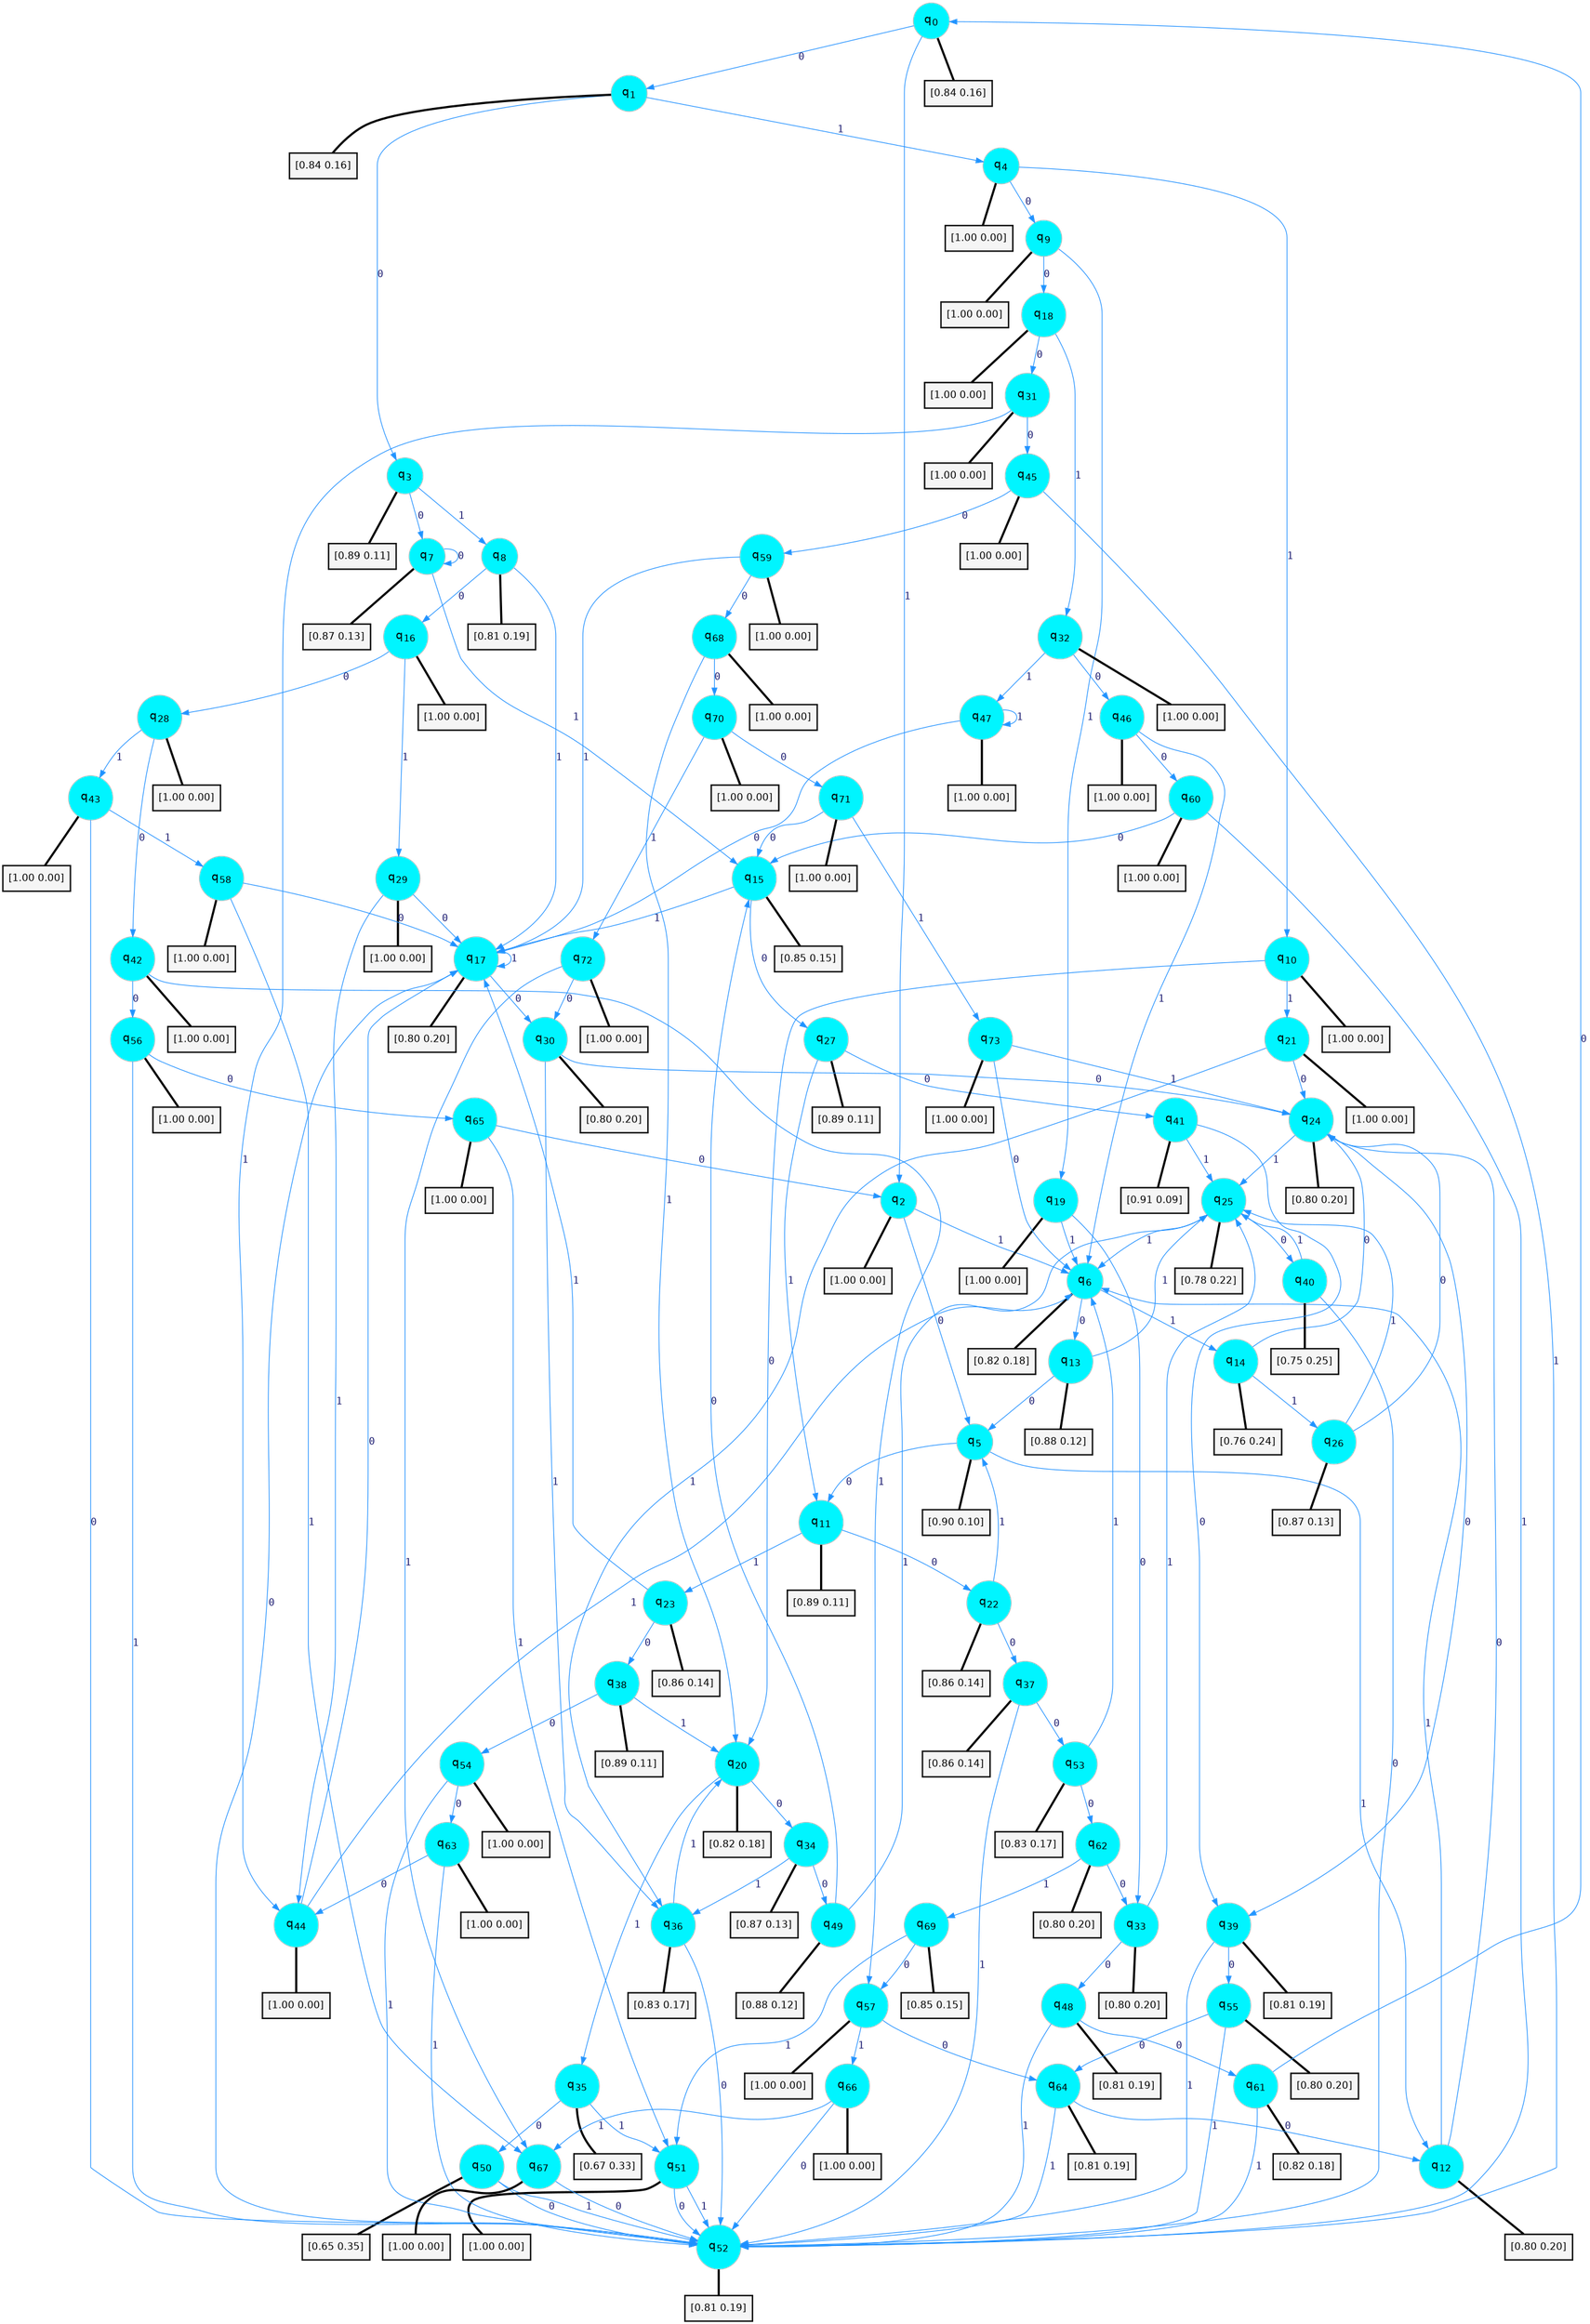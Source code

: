 digraph G {
graph [
bgcolor=transparent, dpi=300, rankdir=TD, size="40,25"];
node [
color=gray, fillcolor=turquoise1, fontcolor=black, fontname=Helvetica, fontsize=16, fontweight=bold, shape=circle, style=filled];
edge [
arrowsize=1, color=dodgerblue1, fontcolor=midnightblue, fontname=courier, fontweight=bold, penwidth=1, style=solid, weight=20];
0[label=<q<SUB>0</SUB>>];
1[label=<q<SUB>1</SUB>>];
2[label=<q<SUB>2</SUB>>];
3[label=<q<SUB>3</SUB>>];
4[label=<q<SUB>4</SUB>>];
5[label=<q<SUB>5</SUB>>];
6[label=<q<SUB>6</SUB>>];
7[label=<q<SUB>7</SUB>>];
8[label=<q<SUB>8</SUB>>];
9[label=<q<SUB>9</SUB>>];
10[label=<q<SUB>10</SUB>>];
11[label=<q<SUB>11</SUB>>];
12[label=<q<SUB>12</SUB>>];
13[label=<q<SUB>13</SUB>>];
14[label=<q<SUB>14</SUB>>];
15[label=<q<SUB>15</SUB>>];
16[label=<q<SUB>16</SUB>>];
17[label=<q<SUB>17</SUB>>];
18[label=<q<SUB>18</SUB>>];
19[label=<q<SUB>19</SUB>>];
20[label=<q<SUB>20</SUB>>];
21[label=<q<SUB>21</SUB>>];
22[label=<q<SUB>22</SUB>>];
23[label=<q<SUB>23</SUB>>];
24[label=<q<SUB>24</SUB>>];
25[label=<q<SUB>25</SUB>>];
26[label=<q<SUB>26</SUB>>];
27[label=<q<SUB>27</SUB>>];
28[label=<q<SUB>28</SUB>>];
29[label=<q<SUB>29</SUB>>];
30[label=<q<SUB>30</SUB>>];
31[label=<q<SUB>31</SUB>>];
32[label=<q<SUB>32</SUB>>];
33[label=<q<SUB>33</SUB>>];
34[label=<q<SUB>34</SUB>>];
35[label=<q<SUB>35</SUB>>];
36[label=<q<SUB>36</SUB>>];
37[label=<q<SUB>37</SUB>>];
38[label=<q<SUB>38</SUB>>];
39[label=<q<SUB>39</SUB>>];
40[label=<q<SUB>40</SUB>>];
41[label=<q<SUB>41</SUB>>];
42[label=<q<SUB>42</SUB>>];
43[label=<q<SUB>43</SUB>>];
44[label=<q<SUB>44</SUB>>];
45[label=<q<SUB>45</SUB>>];
46[label=<q<SUB>46</SUB>>];
47[label=<q<SUB>47</SUB>>];
48[label=<q<SUB>48</SUB>>];
49[label=<q<SUB>49</SUB>>];
50[label=<q<SUB>50</SUB>>];
51[label=<q<SUB>51</SUB>>];
52[label=<q<SUB>52</SUB>>];
53[label=<q<SUB>53</SUB>>];
54[label=<q<SUB>54</SUB>>];
55[label=<q<SUB>55</SUB>>];
56[label=<q<SUB>56</SUB>>];
57[label=<q<SUB>57</SUB>>];
58[label=<q<SUB>58</SUB>>];
59[label=<q<SUB>59</SUB>>];
60[label=<q<SUB>60</SUB>>];
61[label=<q<SUB>61</SUB>>];
62[label=<q<SUB>62</SUB>>];
63[label=<q<SUB>63</SUB>>];
64[label=<q<SUB>64</SUB>>];
65[label=<q<SUB>65</SUB>>];
66[label=<q<SUB>66</SUB>>];
67[label=<q<SUB>67</SUB>>];
68[label=<q<SUB>68</SUB>>];
69[label=<q<SUB>69</SUB>>];
70[label=<q<SUB>70</SUB>>];
71[label=<q<SUB>71</SUB>>];
72[label=<q<SUB>72</SUB>>];
73[label=<q<SUB>73</SUB>>];
74[label="[0.84 0.16]", shape=box,fontcolor=black, fontname=Helvetica, fontsize=14, penwidth=2, fillcolor=whitesmoke,color=black];
75[label="[0.84 0.16]", shape=box,fontcolor=black, fontname=Helvetica, fontsize=14, penwidth=2, fillcolor=whitesmoke,color=black];
76[label="[1.00 0.00]", shape=box,fontcolor=black, fontname=Helvetica, fontsize=14, penwidth=2, fillcolor=whitesmoke,color=black];
77[label="[0.89 0.11]", shape=box,fontcolor=black, fontname=Helvetica, fontsize=14, penwidth=2, fillcolor=whitesmoke,color=black];
78[label="[1.00 0.00]", shape=box,fontcolor=black, fontname=Helvetica, fontsize=14, penwidth=2, fillcolor=whitesmoke,color=black];
79[label="[0.90 0.10]", shape=box,fontcolor=black, fontname=Helvetica, fontsize=14, penwidth=2, fillcolor=whitesmoke,color=black];
80[label="[0.82 0.18]", shape=box,fontcolor=black, fontname=Helvetica, fontsize=14, penwidth=2, fillcolor=whitesmoke,color=black];
81[label="[0.87 0.13]", shape=box,fontcolor=black, fontname=Helvetica, fontsize=14, penwidth=2, fillcolor=whitesmoke,color=black];
82[label="[0.81 0.19]", shape=box,fontcolor=black, fontname=Helvetica, fontsize=14, penwidth=2, fillcolor=whitesmoke,color=black];
83[label="[1.00 0.00]", shape=box,fontcolor=black, fontname=Helvetica, fontsize=14, penwidth=2, fillcolor=whitesmoke,color=black];
84[label="[1.00 0.00]", shape=box,fontcolor=black, fontname=Helvetica, fontsize=14, penwidth=2, fillcolor=whitesmoke,color=black];
85[label="[0.89 0.11]", shape=box,fontcolor=black, fontname=Helvetica, fontsize=14, penwidth=2, fillcolor=whitesmoke,color=black];
86[label="[0.80 0.20]", shape=box,fontcolor=black, fontname=Helvetica, fontsize=14, penwidth=2, fillcolor=whitesmoke,color=black];
87[label="[0.88 0.12]", shape=box,fontcolor=black, fontname=Helvetica, fontsize=14, penwidth=2, fillcolor=whitesmoke,color=black];
88[label="[0.76 0.24]", shape=box,fontcolor=black, fontname=Helvetica, fontsize=14, penwidth=2, fillcolor=whitesmoke,color=black];
89[label="[0.85 0.15]", shape=box,fontcolor=black, fontname=Helvetica, fontsize=14, penwidth=2, fillcolor=whitesmoke,color=black];
90[label="[1.00 0.00]", shape=box,fontcolor=black, fontname=Helvetica, fontsize=14, penwidth=2, fillcolor=whitesmoke,color=black];
91[label="[0.80 0.20]", shape=box,fontcolor=black, fontname=Helvetica, fontsize=14, penwidth=2, fillcolor=whitesmoke,color=black];
92[label="[1.00 0.00]", shape=box,fontcolor=black, fontname=Helvetica, fontsize=14, penwidth=2, fillcolor=whitesmoke,color=black];
93[label="[1.00 0.00]", shape=box,fontcolor=black, fontname=Helvetica, fontsize=14, penwidth=2, fillcolor=whitesmoke,color=black];
94[label="[0.82 0.18]", shape=box,fontcolor=black, fontname=Helvetica, fontsize=14, penwidth=2, fillcolor=whitesmoke,color=black];
95[label="[1.00 0.00]", shape=box,fontcolor=black, fontname=Helvetica, fontsize=14, penwidth=2, fillcolor=whitesmoke,color=black];
96[label="[0.86 0.14]", shape=box,fontcolor=black, fontname=Helvetica, fontsize=14, penwidth=2, fillcolor=whitesmoke,color=black];
97[label="[0.86 0.14]", shape=box,fontcolor=black, fontname=Helvetica, fontsize=14, penwidth=2, fillcolor=whitesmoke,color=black];
98[label="[0.80 0.20]", shape=box,fontcolor=black, fontname=Helvetica, fontsize=14, penwidth=2, fillcolor=whitesmoke,color=black];
99[label="[0.78 0.22]", shape=box,fontcolor=black, fontname=Helvetica, fontsize=14, penwidth=2, fillcolor=whitesmoke,color=black];
100[label="[0.87 0.13]", shape=box,fontcolor=black, fontname=Helvetica, fontsize=14, penwidth=2, fillcolor=whitesmoke,color=black];
101[label="[0.89 0.11]", shape=box,fontcolor=black, fontname=Helvetica, fontsize=14, penwidth=2, fillcolor=whitesmoke,color=black];
102[label="[1.00 0.00]", shape=box,fontcolor=black, fontname=Helvetica, fontsize=14, penwidth=2, fillcolor=whitesmoke,color=black];
103[label="[1.00 0.00]", shape=box,fontcolor=black, fontname=Helvetica, fontsize=14, penwidth=2, fillcolor=whitesmoke,color=black];
104[label="[0.80 0.20]", shape=box,fontcolor=black, fontname=Helvetica, fontsize=14, penwidth=2, fillcolor=whitesmoke,color=black];
105[label="[1.00 0.00]", shape=box,fontcolor=black, fontname=Helvetica, fontsize=14, penwidth=2, fillcolor=whitesmoke,color=black];
106[label="[1.00 0.00]", shape=box,fontcolor=black, fontname=Helvetica, fontsize=14, penwidth=2, fillcolor=whitesmoke,color=black];
107[label="[0.80 0.20]", shape=box,fontcolor=black, fontname=Helvetica, fontsize=14, penwidth=2, fillcolor=whitesmoke,color=black];
108[label="[0.87 0.13]", shape=box,fontcolor=black, fontname=Helvetica, fontsize=14, penwidth=2, fillcolor=whitesmoke,color=black];
109[label="[0.67 0.33]", shape=box,fontcolor=black, fontname=Helvetica, fontsize=14, penwidth=2, fillcolor=whitesmoke,color=black];
110[label="[0.83 0.17]", shape=box,fontcolor=black, fontname=Helvetica, fontsize=14, penwidth=2, fillcolor=whitesmoke,color=black];
111[label="[0.86 0.14]", shape=box,fontcolor=black, fontname=Helvetica, fontsize=14, penwidth=2, fillcolor=whitesmoke,color=black];
112[label="[0.89 0.11]", shape=box,fontcolor=black, fontname=Helvetica, fontsize=14, penwidth=2, fillcolor=whitesmoke,color=black];
113[label="[0.81 0.19]", shape=box,fontcolor=black, fontname=Helvetica, fontsize=14, penwidth=2, fillcolor=whitesmoke,color=black];
114[label="[0.75 0.25]", shape=box,fontcolor=black, fontname=Helvetica, fontsize=14, penwidth=2, fillcolor=whitesmoke,color=black];
115[label="[0.91 0.09]", shape=box,fontcolor=black, fontname=Helvetica, fontsize=14, penwidth=2, fillcolor=whitesmoke,color=black];
116[label="[1.00 0.00]", shape=box,fontcolor=black, fontname=Helvetica, fontsize=14, penwidth=2, fillcolor=whitesmoke,color=black];
117[label="[1.00 0.00]", shape=box,fontcolor=black, fontname=Helvetica, fontsize=14, penwidth=2, fillcolor=whitesmoke,color=black];
118[label="[1.00 0.00]", shape=box,fontcolor=black, fontname=Helvetica, fontsize=14, penwidth=2, fillcolor=whitesmoke,color=black];
119[label="[1.00 0.00]", shape=box,fontcolor=black, fontname=Helvetica, fontsize=14, penwidth=2, fillcolor=whitesmoke,color=black];
120[label="[1.00 0.00]", shape=box,fontcolor=black, fontname=Helvetica, fontsize=14, penwidth=2, fillcolor=whitesmoke,color=black];
121[label="[1.00 0.00]", shape=box,fontcolor=black, fontname=Helvetica, fontsize=14, penwidth=2, fillcolor=whitesmoke,color=black];
122[label="[0.81 0.19]", shape=box,fontcolor=black, fontname=Helvetica, fontsize=14, penwidth=2, fillcolor=whitesmoke,color=black];
123[label="[0.88 0.12]", shape=box,fontcolor=black, fontname=Helvetica, fontsize=14, penwidth=2, fillcolor=whitesmoke,color=black];
124[label="[0.65 0.35]", shape=box,fontcolor=black, fontname=Helvetica, fontsize=14, penwidth=2, fillcolor=whitesmoke,color=black];
125[label="[1.00 0.00]", shape=box,fontcolor=black, fontname=Helvetica, fontsize=14, penwidth=2, fillcolor=whitesmoke,color=black];
126[label="[0.81 0.19]", shape=box,fontcolor=black, fontname=Helvetica, fontsize=14, penwidth=2, fillcolor=whitesmoke,color=black];
127[label="[0.83 0.17]", shape=box,fontcolor=black, fontname=Helvetica, fontsize=14, penwidth=2, fillcolor=whitesmoke,color=black];
128[label="[1.00 0.00]", shape=box,fontcolor=black, fontname=Helvetica, fontsize=14, penwidth=2, fillcolor=whitesmoke,color=black];
129[label="[0.80 0.20]", shape=box,fontcolor=black, fontname=Helvetica, fontsize=14, penwidth=2, fillcolor=whitesmoke,color=black];
130[label="[1.00 0.00]", shape=box,fontcolor=black, fontname=Helvetica, fontsize=14, penwidth=2, fillcolor=whitesmoke,color=black];
131[label="[1.00 0.00]", shape=box,fontcolor=black, fontname=Helvetica, fontsize=14, penwidth=2, fillcolor=whitesmoke,color=black];
132[label="[1.00 0.00]", shape=box,fontcolor=black, fontname=Helvetica, fontsize=14, penwidth=2, fillcolor=whitesmoke,color=black];
133[label="[1.00 0.00]", shape=box,fontcolor=black, fontname=Helvetica, fontsize=14, penwidth=2, fillcolor=whitesmoke,color=black];
134[label="[1.00 0.00]", shape=box,fontcolor=black, fontname=Helvetica, fontsize=14, penwidth=2, fillcolor=whitesmoke,color=black];
135[label="[0.82 0.18]", shape=box,fontcolor=black, fontname=Helvetica, fontsize=14, penwidth=2, fillcolor=whitesmoke,color=black];
136[label="[0.80 0.20]", shape=box,fontcolor=black, fontname=Helvetica, fontsize=14, penwidth=2, fillcolor=whitesmoke,color=black];
137[label="[1.00 0.00]", shape=box,fontcolor=black, fontname=Helvetica, fontsize=14, penwidth=2, fillcolor=whitesmoke,color=black];
138[label="[0.81 0.19]", shape=box,fontcolor=black, fontname=Helvetica, fontsize=14, penwidth=2, fillcolor=whitesmoke,color=black];
139[label="[1.00 0.00]", shape=box,fontcolor=black, fontname=Helvetica, fontsize=14, penwidth=2, fillcolor=whitesmoke,color=black];
140[label="[1.00 0.00]", shape=box,fontcolor=black, fontname=Helvetica, fontsize=14, penwidth=2, fillcolor=whitesmoke,color=black];
141[label="[1.00 0.00]", shape=box,fontcolor=black, fontname=Helvetica, fontsize=14, penwidth=2, fillcolor=whitesmoke,color=black];
142[label="[1.00 0.00]", shape=box,fontcolor=black, fontname=Helvetica, fontsize=14, penwidth=2, fillcolor=whitesmoke,color=black];
143[label="[0.85 0.15]", shape=box,fontcolor=black, fontname=Helvetica, fontsize=14, penwidth=2, fillcolor=whitesmoke,color=black];
144[label="[1.00 0.00]", shape=box,fontcolor=black, fontname=Helvetica, fontsize=14, penwidth=2, fillcolor=whitesmoke,color=black];
145[label="[1.00 0.00]", shape=box,fontcolor=black, fontname=Helvetica, fontsize=14, penwidth=2, fillcolor=whitesmoke,color=black];
146[label="[1.00 0.00]", shape=box,fontcolor=black, fontname=Helvetica, fontsize=14, penwidth=2, fillcolor=whitesmoke,color=black];
147[label="[1.00 0.00]", shape=box,fontcolor=black, fontname=Helvetica, fontsize=14, penwidth=2, fillcolor=whitesmoke,color=black];
0->1 [label=0];
0->2 [label=1];
0->74 [arrowhead=none, penwidth=3,color=black];
1->3 [label=0];
1->4 [label=1];
1->75 [arrowhead=none, penwidth=3,color=black];
2->5 [label=0];
2->6 [label=1];
2->76 [arrowhead=none, penwidth=3,color=black];
3->7 [label=0];
3->8 [label=1];
3->77 [arrowhead=none, penwidth=3,color=black];
4->9 [label=0];
4->10 [label=1];
4->78 [arrowhead=none, penwidth=3,color=black];
5->11 [label=0];
5->12 [label=1];
5->79 [arrowhead=none, penwidth=3,color=black];
6->13 [label=0];
6->14 [label=1];
6->80 [arrowhead=none, penwidth=3,color=black];
7->7 [label=0];
7->15 [label=1];
7->81 [arrowhead=none, penwidth=3,color=black];
8->16 [label=0];
8->17 [label=1];
8->82 [arrowhead=none, penwidth=3,color=black];
9->18 [label=0];
9->19 [label=1];
9->83 [arrowhead=none, penwidth=3,color=black];
10->20 [label=0];
10->21 [label=1];
10->84 [arrowhead=none, penwidth=3,color=black];
11->22 [label=0];
11->23 [label=1];
11->85 [arrowhead=none, penwidth=3,color=black];
12->24 [label=0];
12->6 [label=1];
12->86 [arrowhead=none, penwidth=3,color=black];
13->5 [label=0];
13->25 [label=1];
13->87 [arrowhead=none, penwidth=3,color=black];
14->24 [label=0];
14->26 [label=1];
14->88 [arrowhead=none, penwidth=3,color=black];
15->27 [label=0];
15->17 [label=1];
15->89 [arrowhead=none, penwidth=3,color=black];
16->28 [label=0];
16->29 [label=1];
16->90 [arrowhead=none, penwidth=3,color=black];
17->30 [label=0];
17->17 [label=1];
17->91 [arrowhead=none, penwidth=3,color=black];
18->31 [label=0];
18->32 [label=1];
18->92 [arrowhead=none, penwidth=3,color=black];
19->33 [label=0];
19->6 [label=1];
19->93 [arrowhead=none, penwidth=3,color=black];
20->34 [label=0];
20->35 [label=1];
20->94 [arrowhead=none, penwidth=3,color=black];
21->24 [label=0];
21->36 [label=1];
21->95 [arrowhead=none, penwidth=3,color=black];
22->37 [label=0];
22->5 [label=1];
22->96 [arrowhead=none, penwidth=3,color=black];
23->38 [label=0];
23->17 [label=1];
23->97 [arrowhead=none, penwidth=3,color=black];
24->39 [label=0];
24->25 [label=1];
24->98 [arrowhead=none, penwidth=3,color=black];
25->40 [label=0];
25->6 [label=1];
25->99 [arrowhead=none, penwidth=3,color=black];
26->24 [label=0];
26->25 [label=1];
26->100 [arrowhead=none, penwidth=3,color=black];
27->41 [label=0];
27->11 [label=1];
27->101 [arrowhead=none, penwidth=3,color=black];
28->42 [label=0];
28->43 [label=1];
28->102 [arrowhead=none, penwidth=3,color=black];
29->17 [label=0];
29->44 [label=1];
29->103 [arrowhead=none, penwidth=3,color=black];
30->24 [label=0];
30->36 [label=1];
30->104 [arrowhead=none, penwidth=3,color=black];
31->45 [label=0];
31->44 [label=1];
31->105 [arrowhead=none, penwidth=3,color=black];
32->46 [label=0];
32->47 [label=1];
32->106 [arrowhead=none, penwidth=3,color=black];
33->48 [label=0];
33->25 [label=1];
33->107 [arrowhead=none, penwidth=3,color=black];
34->49 [label=0];
34->36 [label=1];
34->108 [arrowhead=none, penwidth=3,color=black];
35->50 [label=0];
35->51 [label=1];
35->109 [arrowhead=none, penwidth=3,color=black];
36->52 [label=0];
36->20 [label=1];
36->110 [arrowhead=none, penwidth=3,color=black];
37->53 [label=0];
37->52 [label=1];
37->111 [arrowhead=none, penwidth=3,color=black];
38->54 [label=0];
38->20 [label=1];
38->112 [arrowhead=none, penwidth=3,color=black];
39->55 [label=0];
39->52 [label=1];
39->113 [arrowhead=none, penwidth=3,color=black];
40->52 [label=0];
40->25 [label=1];
40->114 [arrowhead=none, penwidth=3,color=black];
41->39 [label=0];
41->25 [label=1];
41->115 [arrowhead=none, penwidth=3,color=black];
42->56 [label=0];
42->57 [label=1];
42->116 [arrowhead=none, penwidth=3,color=black];
43->52 [label=0];
43->58 [label=1];
43->117 [arrowhead=none, penwidth=3,color=black];
44->17 [label=0];
44->6 [label=1];
44->118 [arrowhead=none, penwidth=3,color=black];
45->59 [label=0];
45->52 [label=1];
45->119 [arrowhead=none, penwidth=3,color=black];
46->60 [label=0];
46->6 [label=1];
46->120 [arrowhead=none, penwidth=3,color=black];
47->17 [label=0];
47->47 [label=1];
47->121 [arrowhead=none, penwidth=3,color=black];
48->61 [label=0];
48->52 [label=1];
48->122 [arrowhead=none, penwidth=3,color=black];
49->15 [label=0];
49->25 [label=1];
49->123 [arrowhead=none, penwidth=3,color=black];
50->52 [label=0];
50->52 [label=1];
50->124 [arrowhead=none, penwidth=3,color=black];
51->52 [label=0];
51->52 [label=1];
51->125 [arrowhead=none, penwidth=3,color=black];
52->17 [label=0];
52->126 [arrowhead=none, penwidth=3,color=black];
53->62 [label=0];
53->6 [label=1];
53->127 [arrowhead=none, penwidth=3,color=black];
54->63 [label=0];
54->52 [label=1];
54->128 [arrowhead=none, penwidth=3,color=black];
55->64 [label=0];
55->52 [label=1];
55->129 [arrowhead=none, penwidth=3,color=black];
56->65 [label=0];
56->52 [label=1];
56->130 [arrowhead=none, penwidth=3,color=black];
57->64 [label=0];
57->66 [label=1];
57->131 [arrowhead=none, penwidth=3,color=black];
58->17 [label=0];
58->67 [label=1];
58->132 [arrowhead=none, penwidth=3,color=black];
59->68 [label=0];
59->17 [label=1];
59->133 [arrowhead=none, penwidth=3,color=black];
60->15 [label=0];
60->52 [label=1];
60->134 [arrowhead=none, penwidth=3,color=black];
61->0 [label=0];
61->52 [label=1];
61->135 [arrowhead=none, penwidth=3,color=black];
62->33 [label=0];
62->69 [label=1];
62->136 [arrowhead=none, penwidth=3,color=black];
63->44 [label=0];
63->52 [label=1];
63->137 [arrowhead=none, penwidth=3,color=black];
64->12 [label=0];
64->52 [label=1];
64->138 [arrowhead=none, penwidth=3,color=black];
65->2 [label=0];
65->51 [label=1];
65->139 [arrowhead=none, penwidth=3,color=black];
66->52 [label=0];
66->67 [label=1];
66->140 [arrowhead=none, penwidth=3,color=black];
67->52 [label=0];
67->141 [arrowhead=none, penwidth=3,color=black];
68->70 [label=0];
68->20 [label=1];
68->142 [arrowhead=none, penwidth=3,color=black];
69->57 [label=0];
69->51 [label=1];
69->143 [arrowhead=none, penwidth=3,color=black];
70->71 [label=0];
70->72 [label=1];
70->144 [arrowhead=none, penwidth=3,color=black];
71->15 [label=0];
71->73 [label=1];
71->145 [arrowhead=none, penwidth=3,color=black];
72->30 [label=0];
72->67 [label=1];
72->146 [arrowhead=none, penwidth=3,color=black];
73->6 [label=0];
73->24 [label=1];
73->147 [arrowhead=none, penwidth=3,color=black];
}
